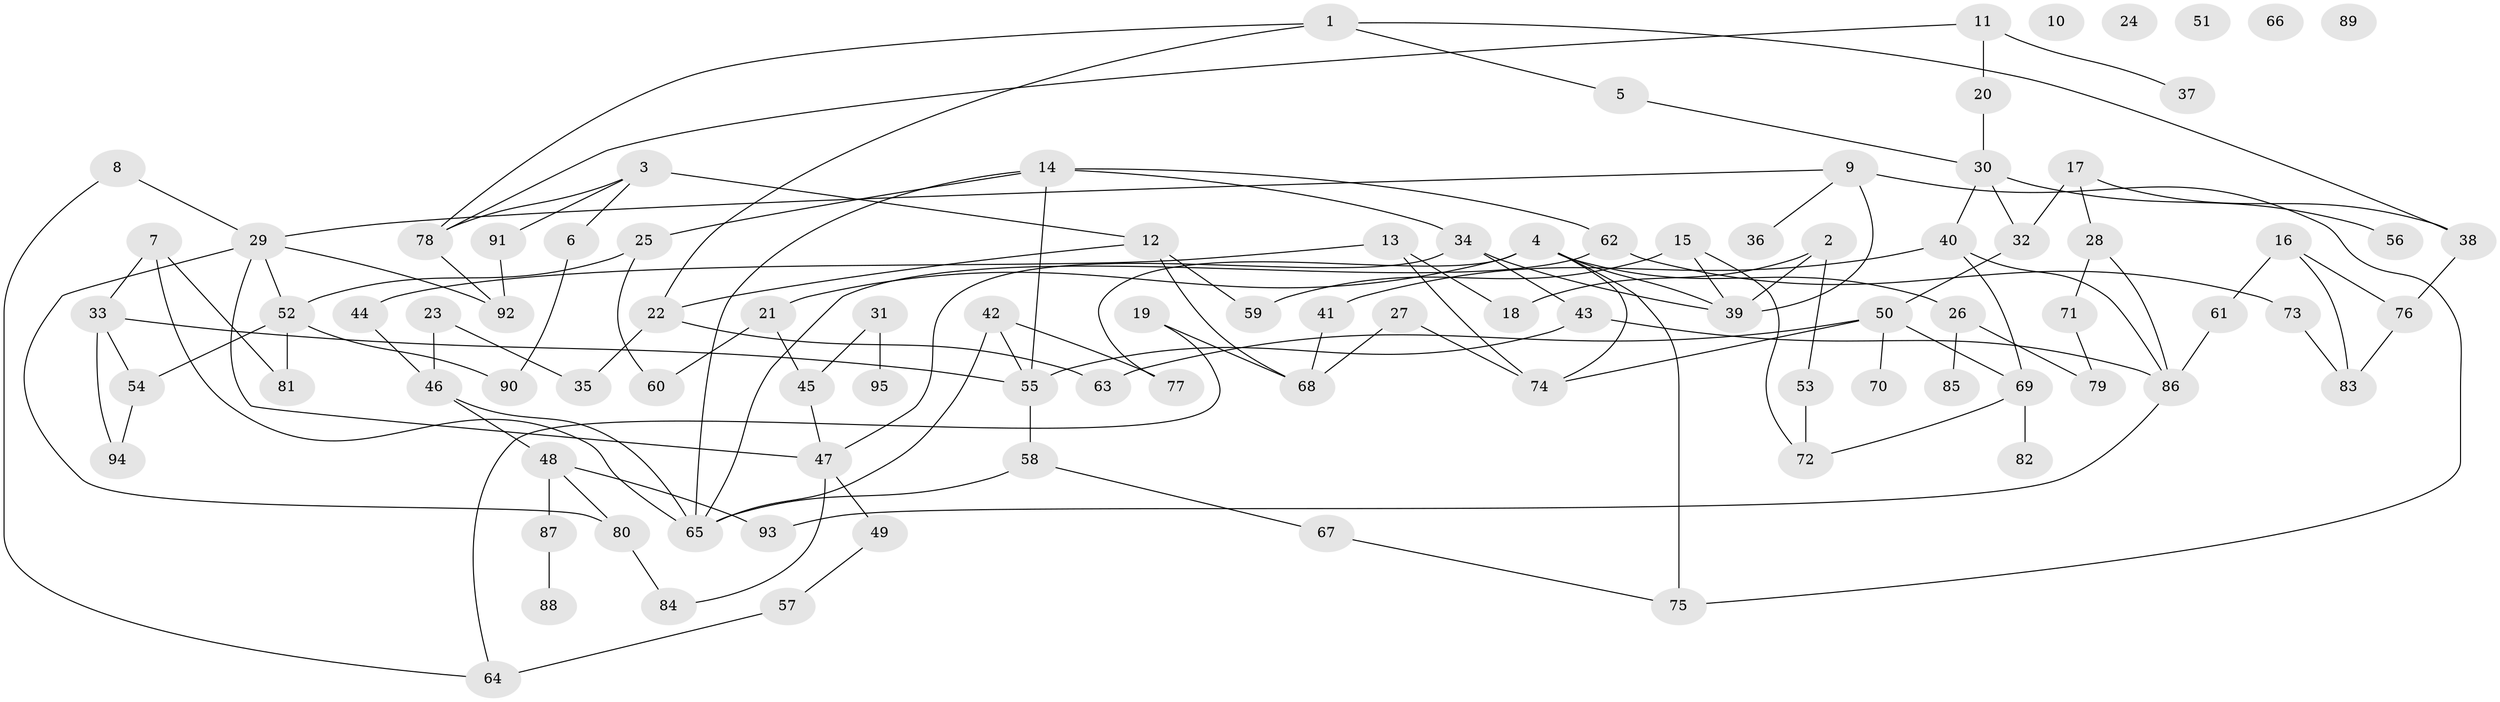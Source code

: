 // coarse degree distribution, {5: 0.13793103448275862, 3: 0.15517241379310345, 6: 0.08620689655172414, 2: 0.25862068965517243, 7: 0.034482758620689655, 0: 0.08620689655172414, 4: 0.15517241379310345, 1: 0.08620689655172414}
// Generated by graph-tools (version 1.1) at 2025/41/03/06/25 10:41:25]
// undirected, 95 vertices, 131 edges
graph export_dot {
graph [start="1"]
  node [color=gray90,style=filled];
  1;
  2;
  3;
  4;
  5;
  6;
  7;
  8;
  9;
  10;
  11;
  12;
  13;
  14;
  15;
  16;
  17;
  18;
  19;
  20;
  21;
  22;
  23;
  24;
  25;
  26;
  27;
  28;
  29;
  30;
  31;
  32;
  33;
  34;
  35;
  36;
  37;
  38;
  39;
  40;
  41;
  42;
  43;
  44;
  45;
  46;
  47;
  48;
  49;
  50;
  51;
  52;
  53;
  54;
  55;
  56;
  57;
  58;
  59;
  60;
  61;
  62;
  63;
  64;
  65;
  66;
  67;
  68;
  69;
  70;
  71;
  72;
  73;
  74;
  75;
  76;
  77;
  78;
  79;
  80;
  81;
  82;
  83;
  84;
  85;
  86;
  87;
  88;
  89;
  90;
  91;
  92;
  93;
  94;
  95;
  1 -- 5;
  1 -- 22;
  1 -- 38;
  1 -- 78;
  2 -- 18;
  2 -- 39;
  2 -- 53;
  3 -- 6;
  3 -- 12;
  3 -- 78;
  3 -- 91;
  4 -- 21;
  4 -- 26;
  4 -- 39;
  4 -- 74;
  4 -- 75;
  4 -- 77;
  5 -- 30;
  6 -- 90;
  7 -- 33;
  7 -- 65;
  7 -- 81;
  8 -- 29;
  8 -- 64;
  9 -- 29;
  9 -- 36;
  9 -- 39;
  9 -- 75;
  11 -- 20;
  11 -- 37;
  11 -- 78;
  12 -- 22;
  12 -- 59;
  12 -- 68;
  13 -- 18;
  13 -- 44;
  13 -- 74;
  14 -- 25;
  14 -- 34;
  14 -- 55;
  14 -- 62;
  14 -- 65;
  15 -- 39;
  15 -- 59;
  15 -- 72;
  16 -- 61;
  16 -- 76;
  16 -- 83;
  17 -- 28;
  17 -- 32;
  17 -- 38;
  19 -- 64;
  19 -- 68;
  20 -- 30;
  21 -- 45;
  21 -- 60;
  22 -- 35;
  22 -- 63;
  23 -- 35;
  23 -- 46;
  25 -- 52;
  25 -- 60;
  26 -- 79;
  26 -- 85;
  27 -- 68;
  27 -- 74;
  28 -- 71;
  28 -- 86;
  29 -- 47;
  29 -- 52;
  29 -- 80;
  29 -- 92;
  30 -- 32;
  30 -- 40;
  30 -- 56;
  31 -- 45;
  31 -- 95;
  32 -- 50;
  33 -- 54;
  33 -- 55;
  33 -- 94;
  34 -- 39;
  34 -- 43;
  34 -- 47;
  38 -- 76;
  40 -- 41;
  40 -- 69;
  40 -- 86;
  41 -- 68;
  42 -- 55;
  42 -- 65;
  42 -- 77;
  43 -- 55;
  43 -- 86;
  44 -- 46;
  45 -- 47;
  46 -- 48;
  46 -- 65;
  47 -- 49;
  47 -- 84;
  48 -- 80;
  48 -- 87;
  48 -- 93;
  49 -- 57;
  50 -- 63;
  50 -- 69;
  50 -- 70;
  50 -- 74;
  52 -- 54;
  52 -- 81;
  52 -- 90;
  53 -- 72;
  54 -- 94;
  55 -- 58;
  57 -- 64;
  58 -- 65;
  58 -- 67;
  61 -- 86;
  62 -- 65;
  62 -- 73;
  67 -- 75;
  69 -- 72;
  69 -- 82;
  71 -- 79;
  73 -- 83;
  76 -- 83;
  78 -- 92;
  80 -- 84;
  86 -- 93;
  87 -- 88;
  91 -- 92;
}
